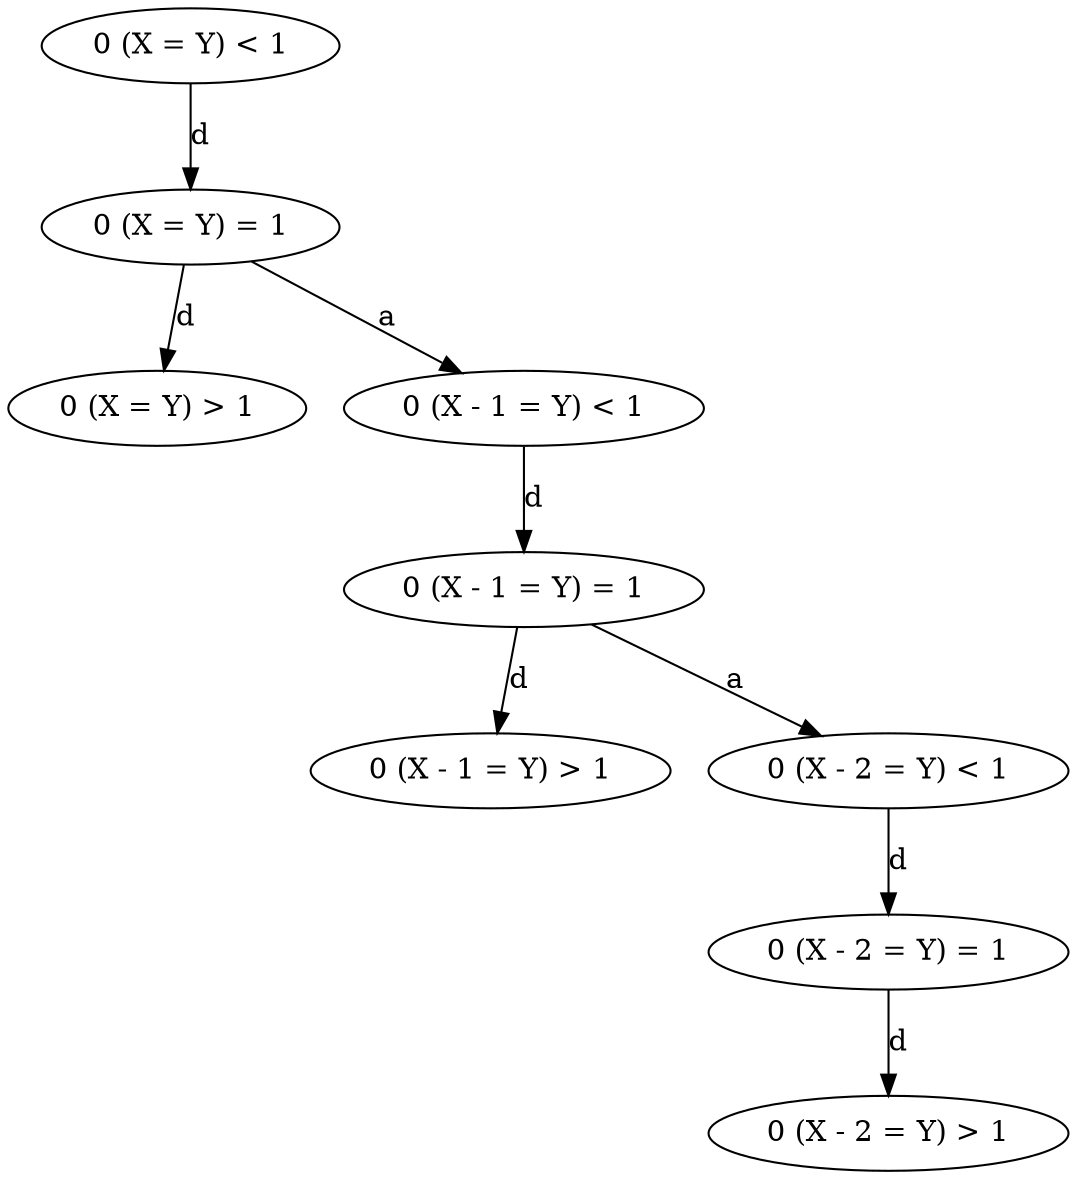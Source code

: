 digraph {
"0 (X = Y) < 1";
"0 (X = Y) = 1";
"0 (X = Y) > 1";
"0 (X - 1 = Y) < 1";
"0 (X - 1 = Y) = 1";
"0 (X - 1 = Y) > 1";
"0 (X - 2 = Y) < 1";
"0 (X - 2 = Y) = 1";
"0 (X - 2 = Y) > 1";
"0 (X = Y) < 1" -> "0 (X = Y) = 1" [label = "d"]
"0 (X = Y) = 1" -> "0 (X = Y) > 1" [label = "d"]
"0 (X = Y) = 1" -> "0 (X - 1 = Y) < 1" [label = "a"]
"0 (X - 1 = Y) < 1" -> "0 (X - 1 = Y) = 1" [label = "d"]
"0 (X - 1 = Y) = 1" -> "0 (X - 1 = Y) > 1" [label = "d"]
"0 (X - 1 = Y) = 1" -> "0 (X - 2 = Y) < 1" [label = "a"]
"0 (X - 2 = Y) < 1" -> "0 (X - 2 = Y) = 1" [label = "d"]
"0 (X - 2 = Y) = 1" -> "0 (X - 2 = Y) > 1" [label = "d"]
}

